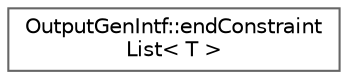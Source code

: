 digraph "Graphical Class Hierarchy"
{
 // INTERACTIVE_SVG=YES
 // LATEX_PDF_SIZE
  bgcolor="transparent";
  edge [fontname=Helvetica,fontsize=10,labelfontname=Helvetica,labelfontsize=10];
  node [fontname=Helvetica,fontsize=10,shape=box,height=0.2,width=0.4];
  rankdir="LR";
  Node0 [label="OutputGenIntf::endConstraint\lList\< T \>",height=0.2,width=0.4,color="grey40", fillcolor="white", style="filled",URL="$d4/d39/struct_output_gen_intf_1_1end_constraint_list.html",tooltip=" "];
}
